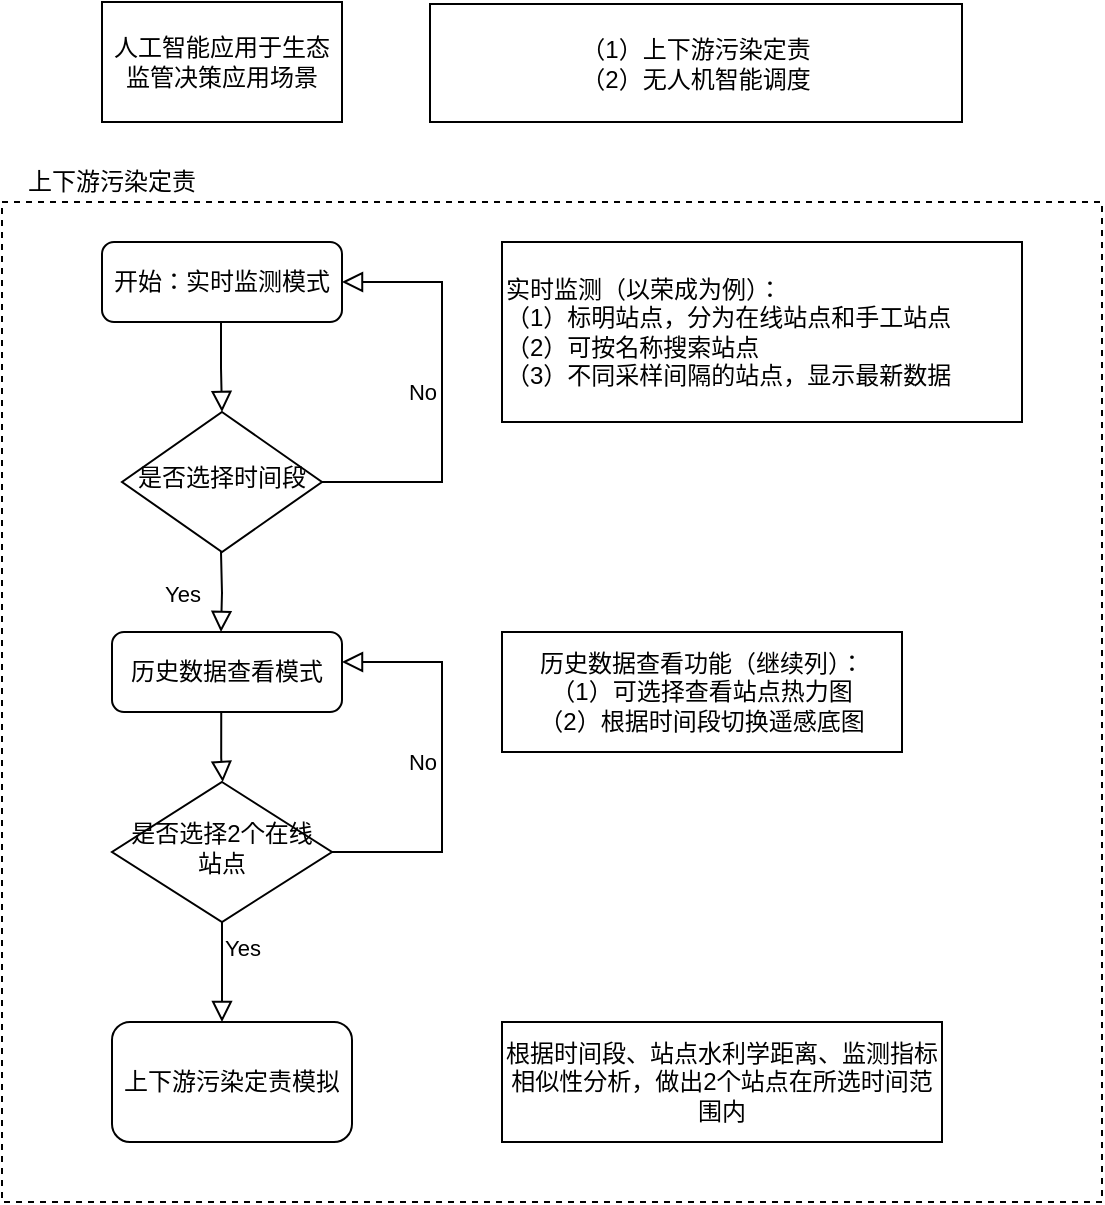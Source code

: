<mxfile version="13.3.5" type="github">
  <diagram id="C5RBs43oDa-KdzZeNtuy" name="Page-1">
    <mxGraphModel dx="1422" dy="772" grid="1" gridSize="10" guides="1" tooltips="1" connect="1" arrows="1" fold="1" page="1" pageScale="1" pageWidth="827" pageHeight="1169" math="0" shadow="0">
      <root>
        <mxCell id="WIyWlLk6GJQsqaUBKTNV-0" />
        <mxCell id="WIyWlLk6GJQsqaUBKTNV-1" parent="WIyWlLk6GJQsqaUBKTNV-0" />
        <mxCell id="vS7y80rnmNhIoT9w13yD-18" value="" style="rounded=0;whiteSpace=wrap;html=1;fillColor=none;dashed=1;" vertex="1" parent="WIyWlLk6GJQsqaUBKTNV-1">
          <mxGeometry x="30" y="130" width="550" height="500" as="geometry" />
        </mxCell>
        <mxCell id="WIyWlLk6GJQsqaUBKTNV-3" value="开始：实时监测模式" style="rounded=1;whiteSpace=wrap;html=1;fontSize=12;glass=0;strokeWidth=1;shadow=0;" parent="WIyWlLk6GJQsqaUBKTNV-1" vertex="1">
          <mxGeometry x="80" y="150" width="120" height="40" as="geometry" />
        </mxCell>
        <mxCell id="WIyWlLk6GJQsqaUBKTNV-4" value="Yes" style="rounded=0;html=1;jettySize=auto;orthogonalLoop=1;fontSize=11;endArrow=block;endFill=0;endSize=8;strokeWidth=1;shadow=0;labelBackgroundColor=none;edgeStyle=orthogonalEdgeStyle;" parent="WIyWlLk6GJQsqaUBKTNV-1" source="WIyWlLk6GJQsqaUBKTNV-6" edge="1">
          <mxGeometry x="-0.5" y="10" relative="1" as="geometry">
            <mxPoint as="offset" />
            <mxPoint x="140" y="540" as="targetPoint" />
          </mxGeometry>
        </mxCell>
        <mxCell id="WIyWlLk6GJQsqaUBKTNV-5" value="No" style="edgeStyle=orthogonalEdgeStyle;rounded=0;html=1;jettySize=auto;orthogonalLoop=1;fontSize=11;endArrow=block;endFill=0;endSize=8;strokeWidth=1;shadow=0;labelBackgroundColor=none;entryX=1;entryY=0.5;entryDx=0;entryDy=0;exitX=1;exitY=0.5;exitDx=0;exitDy=0;" parent="WIyWlLk6GJQsqaUBKTNV-1" source="vS7y80rnmNhIoT9w13yD-6" target="WIyWlLk6GJQsqaUBKTNV-3" edge="1">
          <mxGeometry y="10" relative="1" as="geometry">
            <mxPoint as="offset" />
            <mxPoint x="190" y="280" as="sourcePoint" />
            <mxPoint x="240" y="280" as="targetPoint" />
            <Array as="points">
              <mxPoint x="250" y="270" />
              <mxPoint x="250" y="170" />
            </Array>
          </mxGeometry>
        </mxCell>
        <mxCell id="WIyWlLk6GJQsqaUBKTNV-6" value="是否选择2个在线站点" style="rhombus;whiteSpace=wrap;html=1;shadow=0;fontFamily=Helvetica;fontSize=12;align=center;strokeWidth=1;spacing=6;spacingTop=-4;" parent="WIyWlLk6GJQsqaUBKTNV-1" vertex="1">
          <mxGeometry x="85" y="420" width="110" height="70" as="geometry" />
        </mxCell>
        <mxCell id="vS7y80rnmNhIoT9w13yD-0" value="（1）上下游污染定责&lt;br&gt;（2）无人机智能调度" style="rounded=0;whiteSpace=wrap;html=1;" vertex="1" parent="WIyWlLk6GJQsqaUBKTNV-1">
          <mxGeometry x="244" y="31" width="266" height="59" as="geometry" />
        </mxCell>
        <mxCell id="vS7y80rnmNhIoT9w13yD-1" value="人工智能应用于生态监管决策应用场景" style="rounded=0;whiteSpace=wrap;html=1;" vertex="1" parent="WIyWlLk6GJQsqaUBKTNV-1">
          <mxGeometry x="80" y="30" width="120" height="60" as="geometry" />
        </mxCell>
        <mxCell id="vS7y80rnmNhIoT9w13yD-6" value="是否选择时间段" style="rhombus;whiteSpace=wrap;html=1;shadow=0;fontFamily=Helvetica;fontSize=12;align=center;strokeWidth=1;spacing=6;spacingTop=-4;" vertex="1" parent="WIyWlLk6GJQsqaUBKTNV-1">
          <mxGeometry x="90" y="235" width="100" height="70" as="geometry" />
        </mxCell>
        <mxCell id="vS7y80rnmNhIoT9w13yD-7" value="Yes" style="rounded=0;html=1;jettySize=auto;orthogonalLoop=1;fontSize=11;endArrow=block;endFill=0;endSize=8;strokeWidth=1;shadow=0;labelBackgroundColor=none;edgeStyle=orthogonalEdgeStyle;" edge="1" parent="WIyWlLk6GJQsqaUBKTNV-1">
          <mxGeometry y="20" relative="1" as="geometry">
            <mxPoint as="offset" />
            <mxPoint x="139.5" y="305" as="sourcePoint" />
            <mxPoint x="139.5" y="345" as="targetPoint" />
          </mxGeometry>
        </mxCell>
        <mxCell id="vS7y80rnmNhIoT9w13yD-8" value="历史数据查看模式" style="rounded=1;whiteSpace=wrap;html=1;" vertex="1" parent="WIyWlLk6GJQsqaUBKTNV-1">
          <mxGeometry x="85" y="345" width="115" height="40" as="geometry" />
        </mxCell>
        <mxCell id="vS7y80rnmNhIoT9w13yD-9" value="&lt;div&gt;&lt;span&gt;实时监测（以荣成为例）：&lt;/span&gt;&lt;/div&gt;&lt;div&gt;&lt;span&gt;（1）标明站点，分为在线站点和手工站点&lt;/span&gt;&lt;/div&gt;&lt;div&gt;&lt;span&gt;（2）可按名称搜索站点&lt;/span&gt;&lt;/div&gt;（3）不同采样间隔的站点，显示最新数据" style="rounded=0;whiteSpace=wrap;html=1;align=left;" vertex="1" parent="WIyWlLk6GJQsqaUBKTNV-1">
          <mxGeometry x="280" y="150" width="260" height="90" as="geometry" />
        </mxCell>
        <mxCell id="vS7y80rnmNhIoT9w13yD-10" value="历史数据查看功能（继续列）：&lt;br&gt;（1）可选择查看站点热力图&lt;br&gt;（2）根据时间段切换遥感底图" style="rounded=0;whiteSpace=wrap;html=1;" vertex="1" parent="WIyWlLk6GJQsqaUBKTNV-1">
          <mxGeometry x="280" y="345" width="200" height="60" as="geometry" />
        </mxCell>
        <mxCell id="vS7y80rnmNhIoT9w13yD-12" value="No" style="edgeStyle=orthogonalEdgeStyle;rounded=0;html=1;jettySize=auto;orthogonalLoop=1;fontSize=11;endArrow=block;endFill=0;endSize=8;strokeWidth=1;shadow=0;labelBackgroundColor=none;entryX=1;entryY=0.5;entryDx=0;entryDy=0;exitX=1;exitY=0.5;exitDx=0;exitDy=0;" edge="1" parent="WIyWlLk6GJQsqaUBKTNV-1" source="WIyWlLk6GJQsqaUBKTNV-6">
          <mxGeometry y="10" relative="1" as="geometry">
            <mxPoint as="offset" />
            <mxPoint x="190" y="450" as="sourcePoint" />
            <mxPoint x="200" y="360" as="targetPoint" />
            <Array as="points">
              <mxPoint x="250" y="455" />
              <mxPoint x="250" y="360" />
            </Array>
          </mxGeometry>
        </mxCell>
        <mxCell id="vS7y80rnmNhIoT9w13yD-13" value="" style="rounded=0;html=1;jettySize=auto;orthogonalLoop=1;fontSize=11;endArrow=block;endFill=0;endSize=8;strokeWidth=1;shadow=0;labelBackgroundColor=none;edgeStyle=orthogonalEdgeStyle;entryX=0.5;entryY=0;entryDx=0;entryDy=0;" edge="1" parent="WIyWlLk6GJQsqaUBKTNV-1" target="vS7y80rnmNhIoT9w13yD-6">
          <mxGeometry x="0.011" y="16" relative="1" as="geometry">
            <mxPoint x="-6" y="-13" as="offset" />
            <mxPoint x="139.5" y="190" as="sourcePoint" />
            <mxPoint x="139.5" y="230" as="targetPoint" />
            <Array as="points">
              <mxPoint x="140" y="213" />
              <mxPoint x="140" y="213" />
            </Array>
          </mxGeometry>
        </mxCell>
        <mxCell id="vS7y80rnmNhIoT9w13yD-14" value="" style="rounded=0;html=1;jettySize=auto;orthogonalLoop=1;fontSize=11;endArrow=block;endFill=0;endSize=8;strokeWidth=1;shadow=0;labelBackgroundColor=none;edgeStyle=orthogonalEdgeStyle;" edge="1" parent="WIyWlLk6GJQsqaUBKTNV-1">
          <mxGeometry x="0.011" y="16" relative="1" as="geometry">
            <mxPoint x="-6" y="-13" as="offset" />
            <mxPoint x="139.62" y="385" as="sourcePoint" />
            <mxPoint x="140.37" y="420" as="targetPoint" />
            <Array as="points">
              <mxPoint x="140.12" y="408" />
              <mxPoint x="140.12" y="408" />
            </Array>
          </mxGeometry>
        </mxCell>
        <mxCell id="vS7y80rnmNhIoT9w13yD-16" value="上下游污染定责模拟" style="rounded=1;whiteSpace=wrap;html=1;" vertex="1" parent="WIyWlLk6GJQsqaUBKTNV-1">
          <mxGeometry x="85" y="540" width="120" height="60" as="geometry" />
        </mxCell>
        <mxCell id="vS7y80rnmNhIoT9w13yD-17" value="&lt;span&gt;根据时间段、站点水利学距离、监测指标相似性分析，做出2个站点在所选时间范围内&lt;/span&gt;" style="rounded=0;whiteSpace=wrap;html=1;" vertex="1" parent="WIyWlLk6GJQsqaUBKTNV-1">
          <mxGeometry x="280" y="540" width="220" height="60" as="geometry" />
        </mxCell>
        <mxCell id="vS7y80rnmNhIoT9w13yD-19" value="上下游污染定责" style="text;html=1;strokeColor=none;fillColor=none;align=center;verticalAlign=middle;whiteSpace=wrap;rounded=0;dashed=1;" vertex="1" parent="WIyWlLk6GJQsqaUBKTNV-1">
          <mxGeometry x="30" y="110" width="110" height="20" as="geometry" />
        </mxCell>
      </root>
    </mxGraphModel>
  </diagram>
</mxfile>
